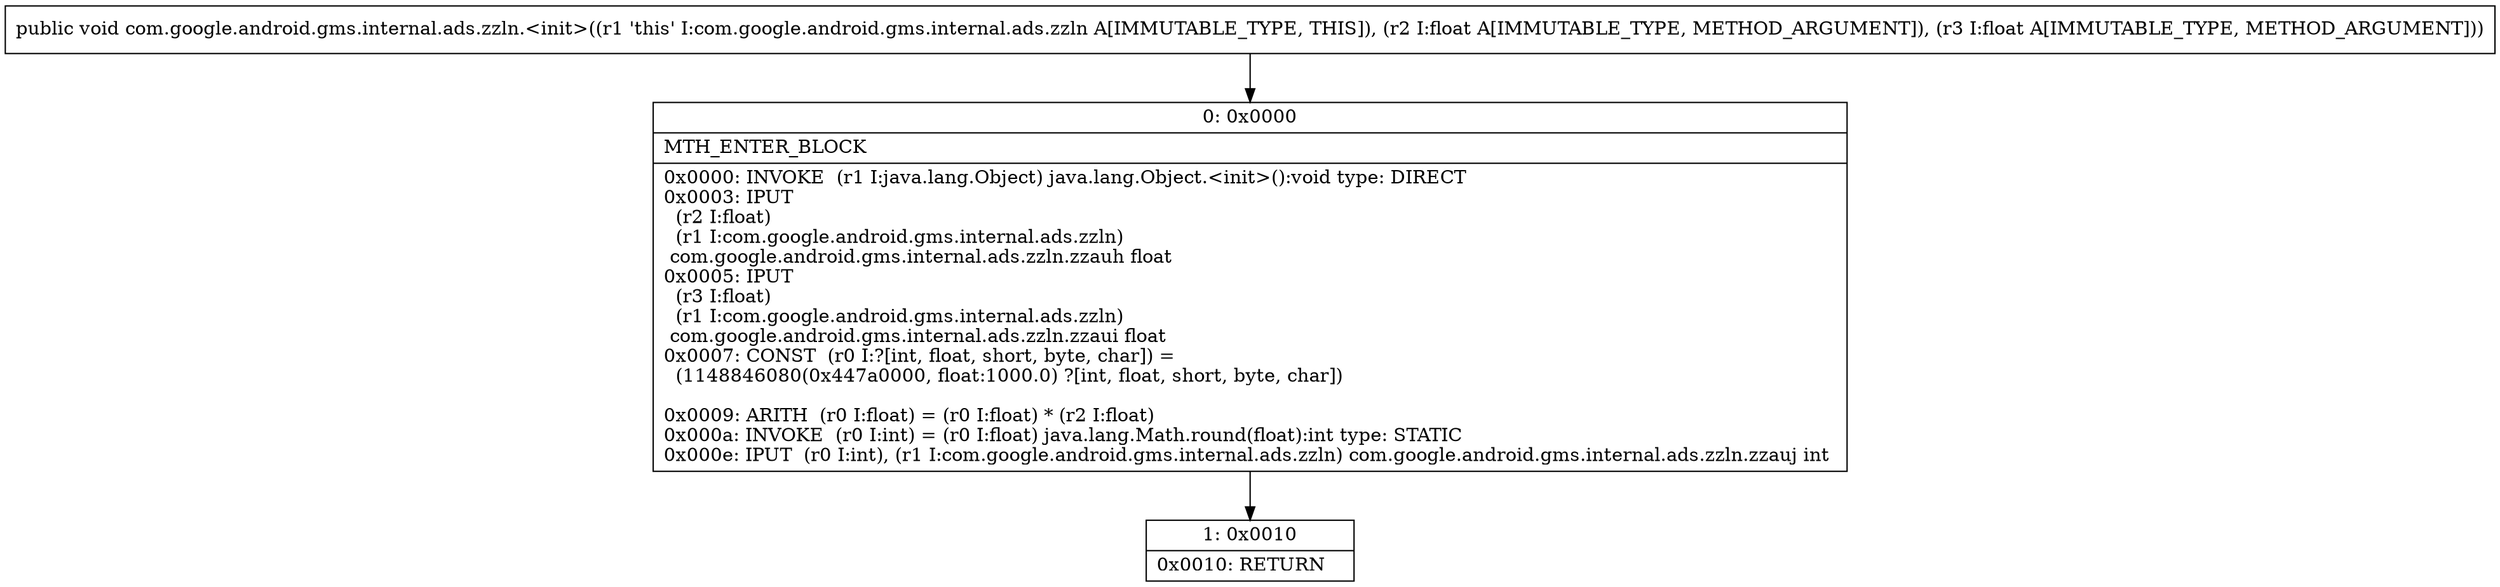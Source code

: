 digraph "CFG forcom.google.android.gms.internal.ads.zzln.\<init\>(FF)V" {
Node_0 [shape=record,label="{0\:\ 0x0000|MTH_ENTER_BLOCK\l|0x0000: INVOKE  (r1 I:java.lang.Object) java.lang.Object.\<init\>():void type: DIRECT \l0x0003: IPUT  \l  (r2 I:float)\l  (r1 I:com.google.android.gms.internal.ads.zzln)\l com.google.android.gms.internal.ads.zzln.zzauh float \l0x0005: IPUT  \l  (r3 I:float)\l  (r1 I:com.google.android.gms.internal.ads.zzln)\l com.google.android.gms.internal.ads.zzln.zzaui float \l0x0007: CONST  (r0 I:?[int, float, short, byte, char]) = \l  (1148846080(0x447a0000, float:1000.0) ?[int, float, short, byte, char])\l \l0x0009: ARITH  (r0 I:float) = (r0 I:float) * (r2 I:float) \l0x000a: INVOKE  (r0 I:int) = (r0 I:float) java.lang.Math.round(float):int type: STATIC \l0x000e: IPUT  (r0 I:int), (r1 I:com.google.android.gms.internal.ads.zzln) com.google.android.gms.internal.ads.zzln.zzauj int \l}"];
Node_1 [shape=record,label="{1\:\ 0x0010|0x0010: RETURN   \l}"];
MethodNode[shape=record,label="{public void com.google.android.gms.internal.ads.zzln.\<init\>((r1 'this' I:com.google.android.gms.internal.ads.zzln A[IMMUTABLE_TYPE, THIS]), (r2 I:float A[IMMUTABLE_TYPE, METHOD_ARGUMENT]), (r3 I:float A[IMMUTABLE_TYPE, METHOD_ARGUMENT])) }"];
MethodNode -> Node_0;
Node_0 -> Node_1;
}

